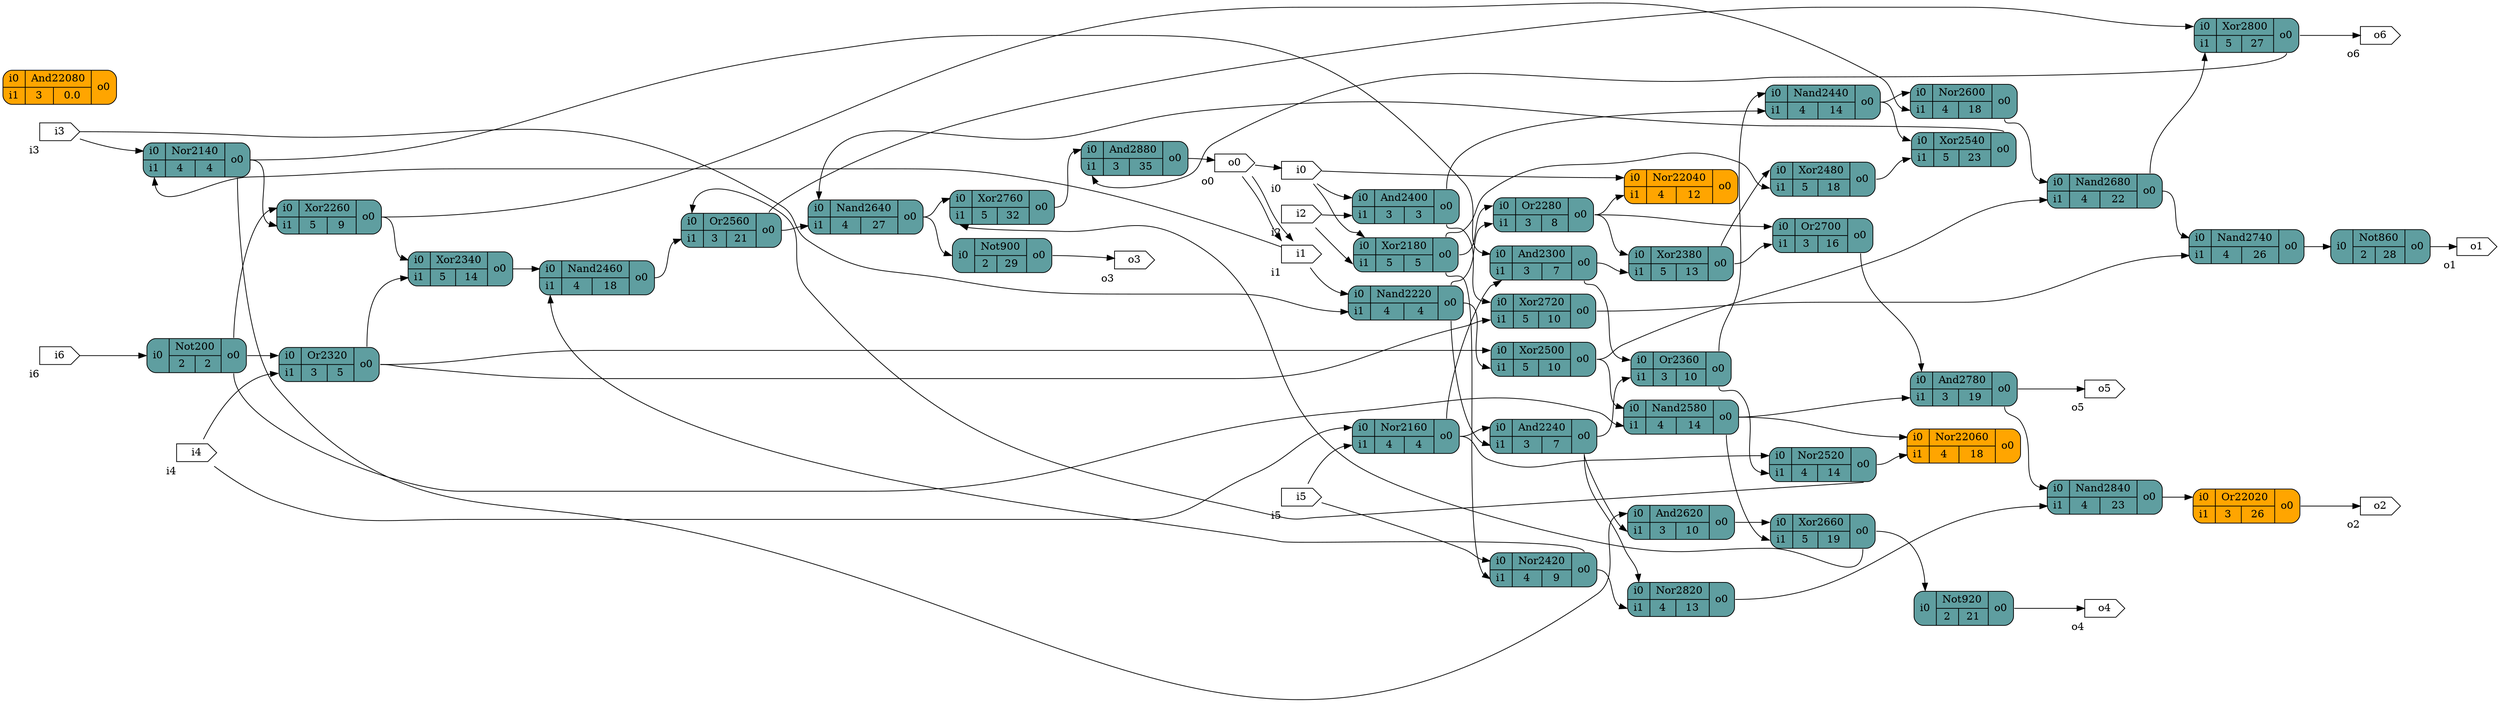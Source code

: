 digraph test {
		graph [rankdir = LR];
		Nor2140[shape=record; style="rounded,filled"; fillcolor=cadetblue; label="{{<i0>i0|<i1>i1}|{Nor2140|{4|4}}|{<o0>o0}}"]
		Nor2160[shape=record; style="rounded,filled"; fillcolor=cadetblue; label="{{<i0>i0|<i1>i1}|{Nor2160|{4|4}}|{<o0>o0}}"]
		Xor2180[shape=record; style="rounded,filled"; fillcolor=cadetblue; label="{{<i0>i0|<i1>i1}|{Xor2180|{5|5}}|{<o0>o0}}"]
		Not200[shape=record; style="rounded,filled"; fillcolor=cadetblue; label="{{<i0>i0}|{Not200|{2|2}}|{<o0>o0}}"]
		Nand2220[shape=record; style="rounded,filled"; fillcolor=cadetblue; label="{{<i0>i0|<i1>i1}|{Nand2220|{4|4}}|{<o0>o0}}"]
		And2240[shape=record; style="rounded,filled"; fillcolor=cadetblue; label="{{<i0>i0|<i1>i1}|{And2240|{3|7}}|{<o0>o0}}"]
		Xor2260[shape=record; style="rounded,filled"; fillcolor=cadetblue; label="{{<i0>i0|<i1>i1}|{Xor2260|{5|9}}|{<o0>o0}}"]
		Or2280[shape=record; style="rounded,filled"; fillcolor=cadetblue; label="{{<i0>i0|<i1>i1}|{Or2280|{3|8}}|{<o0>o0}}"]
		And2300[shape=record; style="rounded,filled"; fillcolor=cadetblue; label="{{<i0>i0|<i1>i1}|{And2300|{3|7}}|{<o0>o0}}"]
		Or2320[shape=record; style="rounded,filled"; fillcolor=cadetblue; label="{{<i0>i0|<i1>i1}|{Or2320|{3|5}}|{<o0>o0}}"]
		Xor2340[shape=record; style="rounded,filled"; fillcolor=cadetblue; label="{{<i0>i0|<i1>i1}|{Xor2340|{5|14}}|{<o0>o0}}"]
		Or2360[shape=record; style="rounded,filled"; fillcolor=cadetblue; label="{{<i0>i0|<i1>i1}|{Or2360|{3|10}}|{<o0>o0}}"]
		Xor2380[shape=record; style="rounded,filled"; fillcolor=cadetblue; label="{{<i0>i0|<i1>i1}|{Xor2380|{5|13}}|{<o0>o0}}"]
		And2400[shape=record; style="rounded,filled"; fillcolor=cadetblue; label="{{<i0>i0|<i1>i1}|{And2400|{3|3}}|{<o0>o0}}"]
		Nor2420[shape=record; style="rounded,filled"; fillcolor=cadetblue; label="{{<i0>i0|<i1>i1}|{Nor2420|{4|9}}|{<o0>o0}}"]
		Nand2440[shape=record; style="rounded,filled"; fillcolor=cadetblue; label="{{<i0>i0|<i1>i1}|{Nand2440|{4|14}}|{<o0>o0}}"]
		Nand2460[shape=record; style="rounded,filled"; fillcolor=cadetblue; label="{{<i0>i0|<i1>i1}|{Nand2460|{4|18}}|{<o0>o0}}"]
		Xor2480[shape=record; style="rounded,filled"; fillcolor=cadetblue; label="{{<i0>i0|<i1>i1}|{Xor2480|{5|18}}|{<o0>o0}}"]
		Xor2500[shape=record; style="rounded,filled"; fillcolor=cadetblue; label="{{<i0>i0|<i1>i1}|{Xor2500|{5|10}}|{<o0>o0}}"]
		Nor2520[shape=record; style="rounded,filled"; fillcolor=cadetblue; label="{{<i0>i0|<i1>i1}|{Nor2520|{4|14}}|{<o0>o0}}"]
		Xor2540[shape=record; style="rounded,filled"; fillcolor=cadetblue; label="{{<i0>i0|<i1>i1}|{Xor2540|{5|23}}|{<o0>o0}}"]
		Or2560[shape=record; style="rounded,filled"; fillcolor=cadetblue; label="{{<i0>i0|<i1>i1}|{Or2560|{3|21}}|{<o0>o0}}"]
		Nand2580[shape=record; style="rounded,filled"; fillcolor=cadetblue; label="{{<i0>i0|<i1>i1}|{Nand2580|{4|14}}|{<o0>o0}}"]
		Nor2600[shape=record; style="rounded,filled"; fillcolor=cadetblue; label="{{<i0>i0|<i1>i1}|{Nor2600|{4|18}}|{<o0>o0}}"]
		And2620[shape=record; style="rounded,filled"; fillcolor=cadetblue; label="{{<i0>i0|<i1>i1}|{And2620|{3|10}}|{<o0>o0}}"]
		Nand2640[shape=record; style="rounded,filled"; fillcolor=cadetblue; label="{{<i0>i0|<i1>i1}|{Nand2640|{4|27}}|{<o0>o0}}"]
		Xor2660[shape=record; style="rounded,filled"; fillcolor=cadetblue; label="{{<i0>i0|<i1>i1}|{Xor2660|{5|19}}|{<o0>o0}}"]
		Nand2680[shape=record; style="rounded,filled"; fillcolor=cadetblue; label="{{<i0>i0|<i1>i1}|{Nand2680|{4|22}}|{<o0>o0}}"]
		Or2700[shape=record; style="rounded,filled"; fillcolor=cadetblue; label="{{<i0>i0|<i1>i1}|{Or2700|{3|16}}|{<o0>o0}}"]
		Xor2720[shape=record; style="rounded,filled"; fillcolor=cadetblue; label="{{<i0>i0|<i1>i1}|{Xor2720|{5|10}}|{<o0>o0}}"]
		Nand2740[shape=record; style="rounded,filled"; fillcolor=cadetblue; label="{{<i0>i0|<i1>i1}|{Nand2740|{4|26}}|{<o0>o0}}"]
		Xor2760[shape=record; style="rounded,filled"; fillcolor=cadetblue; label="{{<i0>i0|<i1>i1}|{Xor2760|{5|32}}|{<o0>o0}}"]
		And2780[shape=record; style="rounded,filled"; fillcolor=cadetblue; label="{{<i0>i0|<i1>i1}|{And2780|{3|19}}|{<o0>o0}}"]
		Xor2800[shape=record; style="rounded,filled"; fillcolor=cadetblue; label="{{<i0>i0|<i1>i1}|{Xor2800|{5|27}}|{<o0>o0}}"]
		Nor2820[shape=record; style="rounded,filled"; fillcolor=cadetblue; label="{{<i0>i0|<i1>i1}|{Nor2820|{4|13}}|{<o0>o0}}"]
		Nand2840[shape=record; style="rounded,filled"; fillcolor=cadetblue; label="{{<i0>i0|<i1>i1}|{Nand2840|{4|23}}|{<o0>o0}}"]
		Not860[shape=record; style="rounded,filled"; fillcolor=cadetblue; label="{{<i0>i0}|{Not860|{2|28}}|{<o0>o0}}"]
		And2880[shape=record; style="rounded,filled"; fillcolor=cadetblue; label="{{<i0>i0|<i1>i1}|{And2880|{3|35}}|{<o0>o0}}"]
		Not900[shape=record; style="rounded,filled"; fillcolor=cadetblue; label="{{<i0>i0}|{Not900|{2|29}}|{<o0>o0}}"]
		Not920[shape=record; style="rounded,filled"; fillcolor=cadetblue; label="{{<i0>i0}|{Not920|{2|21}}|{<o0>o0}}"]
		Or22020[shape=record; style="rounded,filled"; fillcolor=orange1; label="{{<i0>i0|<i1>i1}|{Or22020|{3|26}}|{<o0>o0}}"]
		Nor22040[shape=record; style="rounded,filled"; fillcolor=orange1; label="{{<i0>i0|<i1>i1}|{Nor22040|{4|12}}|{<o0>o0}}"]
		Nor22060[shape=record; style="rounded,filled"; fillcolor=orange1; label="{{<i0>i0|<i1>i1}|{Nor22060|{4|18}}|{<o0>o0}}"]
		And22080[shape=record; style="rounded,filled"; fillcolor=orange1; label="{{<i0>i0|<i1>i1}|{And22080|{3|0.0}}|{<o0>o0}}"]
		i0[shape=cds,xlabel="i0"]
		i1[shape=cds,xlabel="i1"]
		i2[shape=cds,xlabel="i2"]
		i3[shape=cds,xlabel="i3"]
		i4[shape=cds,xlabel="i4"]
		i5[shape=cds,xlabel="i5"]
		i6[shape=cds,xlabel="i6"]
		o0[shape=cds,xlabel="o0"]
		o1[shape=cds,xlabel="o1"]
		o2[shape=cds,xlabel="o2"]
		o3[shape=cds,xlabel="o3"]
		o4[shape=cds,xlabel="o4"]
		o5[shape=cds,xlabel="o5"]
		o6[shape=cds,xlabel="o6"]
		i0 -> Xor2180:i0;
		i0 -> And2400:i0;
		i0 -> Nor22040:i0;
		i1 -> Nor2140:i1;
		i1 -> Nand2220:i0;
		i2 -> Xor2180:i1;
		i2 -> And2400:i1;
		i3 -> Nor2140:i0;
		i3 -> Nand2220:i1;
		i4 -> Nor2160:i0;
		i4 -> Or2320:i1;
		i5 -> Nor2160:i1;
		i5 -> Nor2420:i0;
		i6 -> Not200:i0;
		Nor2140:o0 -> Xor2260:i1;
		Nor2140:o0 -> And2300:i0;
		Nor2140:o0 -> And2620:i0;
		Nor2160:o0 -> And2240:i0;
		Nor2160:o0 -> And2300:i1;
		Nor2160:o0 -> Nor2520:i0;
		Xor2180:o0 -> Or2280:i0;
		Xor2180:o0 -> Nor2420:i1;
		Xor2180:o0 -> Xor2480:i1;
		Not200:o0 -> Xor2260:i0;
		Not200:o0 -> Or2320:i0;
		Not200:o0 -> Nand2580:i1;
		Nand2220:o0 -> And2240:i1;
		Nand2220:o0 -> Or2280:i1;
		Nand2220:o0 -> Xor2500:i1;
		And2240:o0 -> Or2360:i1;
		And2240:o0 -> And2620:i1;
		And2240:o0 -> Nor2820:i0;
		Xor2260:o0 -> Xor2340:i0;
		Xor2260:o0 -> Nor2600:i1;
		Or2280:o0 -> Xor2380:i0;
		Or2280:o0 -> Or2700:i0;
		Or2280:o0 -> Nor22040:i1;
		And2300:o0 -> Or2360:i0;
		And2300:o0 -> Xor2380:i1;
		Or2320:o0 -> Xor2340:i1;
		Or2320:o0 -> Xor2500:i0;
		Or2320:o0 -> Xor2720:i1;
		Xor2340:o0 -> Nand2460:i0;
		Or2360:o0 -> Nand2440:i0;
		Or2360:o0 -> Nor2520:i1;
		Xor2380:o0 -> Xor2480:i0;
		Xor2380:o0 -> Or2700:i1;
		And2400:o0 -> Nand2440:i1;
		And2400:o0 -> Xor2720:i0;
		Nor2420:o0 -> Nand2460:i1;
		Nor2420:o0 -> Nor2820:i1;
		Nand2440:o0 -> Xor2540:i0;
		Nand2440:o0 -> Nor2600:i0;
		Nand2460:o0 -> Or2560:i1;
		Xor2480:o0 -> Xor2540:i1;
		Xor2500:o0 -> Nand2580:i0;
		Xor2500:o0 -> Nand2680:i1;
		Nor2520:o0 -> Or2560:i0;
		Nor2520:o0 -> Nor22060:i1;
		Xor2540:o0 -> Nand2640:i0;
		Or2560:o0 -> Nand2640:i1;
		Or2560:o0 -> Xor2800:i0;
		Nand2580:o0 -> Xor2660:i1;
		Nand2580:o0 -> And2780:i1;
		Nand2580:o0 -> Nor22060:i0;
		Nor2600:o0 -> Nand2680:i0;
		And2620:o0 -> Xor2660:i0;
		Nand2640:o0 -> Xor2760:i0;
		Nand2640:o0 -> Not900:i0;
		Xor2660:o0 -> Xor2760:i1;
		Xor2660:o0 -> Not920:i0;
		Nand2680:o0 -> Nand2740:i0;
		Nand2680:o0 -> Xor2800:i1;
		Or2700:o0 -> And2780:i0;
		Xor2720:o0 -> Nand2740:i1;
		Nand2740:o0 -> Not860:i0;
		Xor2760:o0 -> And2880:i0;
		And2780:o0 -> Nand2840:i0;
		And2780:o0 -> o5;
		Xor2800:o0 -> And2880:i1;
		Xor2800:o0 -> o6;
		Nor2820:o0 -> Nand2840:i1;
		Nand2840:o0 -> Or22020:i0;
		Not860:o0 -> o1;
		And2880:o0 -> o0;
		Not900:o0 -> o3;
		Not920:o0 -> o4;
		Or22020:o0 -> o2;
		o0 -> i0;
		o0 -> i1;
		o0 -> i1;
}
